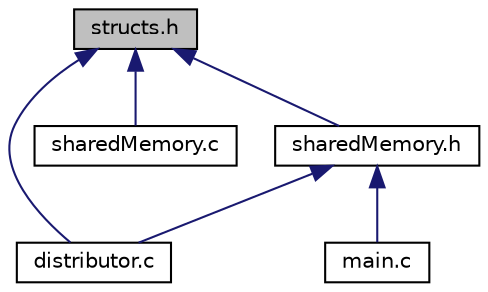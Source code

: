 digraph "structs.h"
{
 // LATEX_PDF_SIZE
  edge [fontname="Helvetica",fontsize="10",labelfontname="Helvetica",labelfontsize="10"];
  node [fontname="Helvetica",fontsize="10",shape=record];
  Node1 [label="structs.h",height=0.2,width=0.4,color="black", fillcolor="grey75", style="filled", fontcolor="black",tooltip="Structs module."];
  Node1 -> Node2 [dir="back",color="midnightblue",fontsize="10",style="solid",fontname="Helvetica"];
  Node2 [label="distributor.c",height=0.2,width=0.4,color="black", fillcolor="white", style="filled",URL="$distributor_8c.html",tooltip="Distributor module."];
  Node1 -> Node3 [dir="back",color="midnightblue",fontsize="10",style="solid",fontname="Helvetica"];
  Node3 [label="sharedMemory.c",height=0.2,width=0.4,color="black", fillcolor="white", style="filled",URL="$sharedMemory_8c.html",tooltip="Shared Memory module."];
  Node1 -> Node4 [dir="back",color="midnightblue",fontsize="10",style="solid",fontname="Helvetica"];
  Node4 [label="sharedMemory.h",height=0.2,width=0.4,color="black", fillcolor="white", style="filled",URL="$sharedMemory_8h.html",tooltip="Shared Memory module."];
  Node4 -> Node2 [dir="back",color="midnightblue",fontsize="10",style="solid",fontname="Helvetica"];
  Node4 -> Node5 [dir="back",color="midnightblue",fontsize="10",style="solid",fontname="Helvetica"];
  Node5 [label="main.c",height=0.2,width=0.4,color="black", fillcolor="white", style="filled",URL="$main_8c.html",tooltip="Main module."];
}
